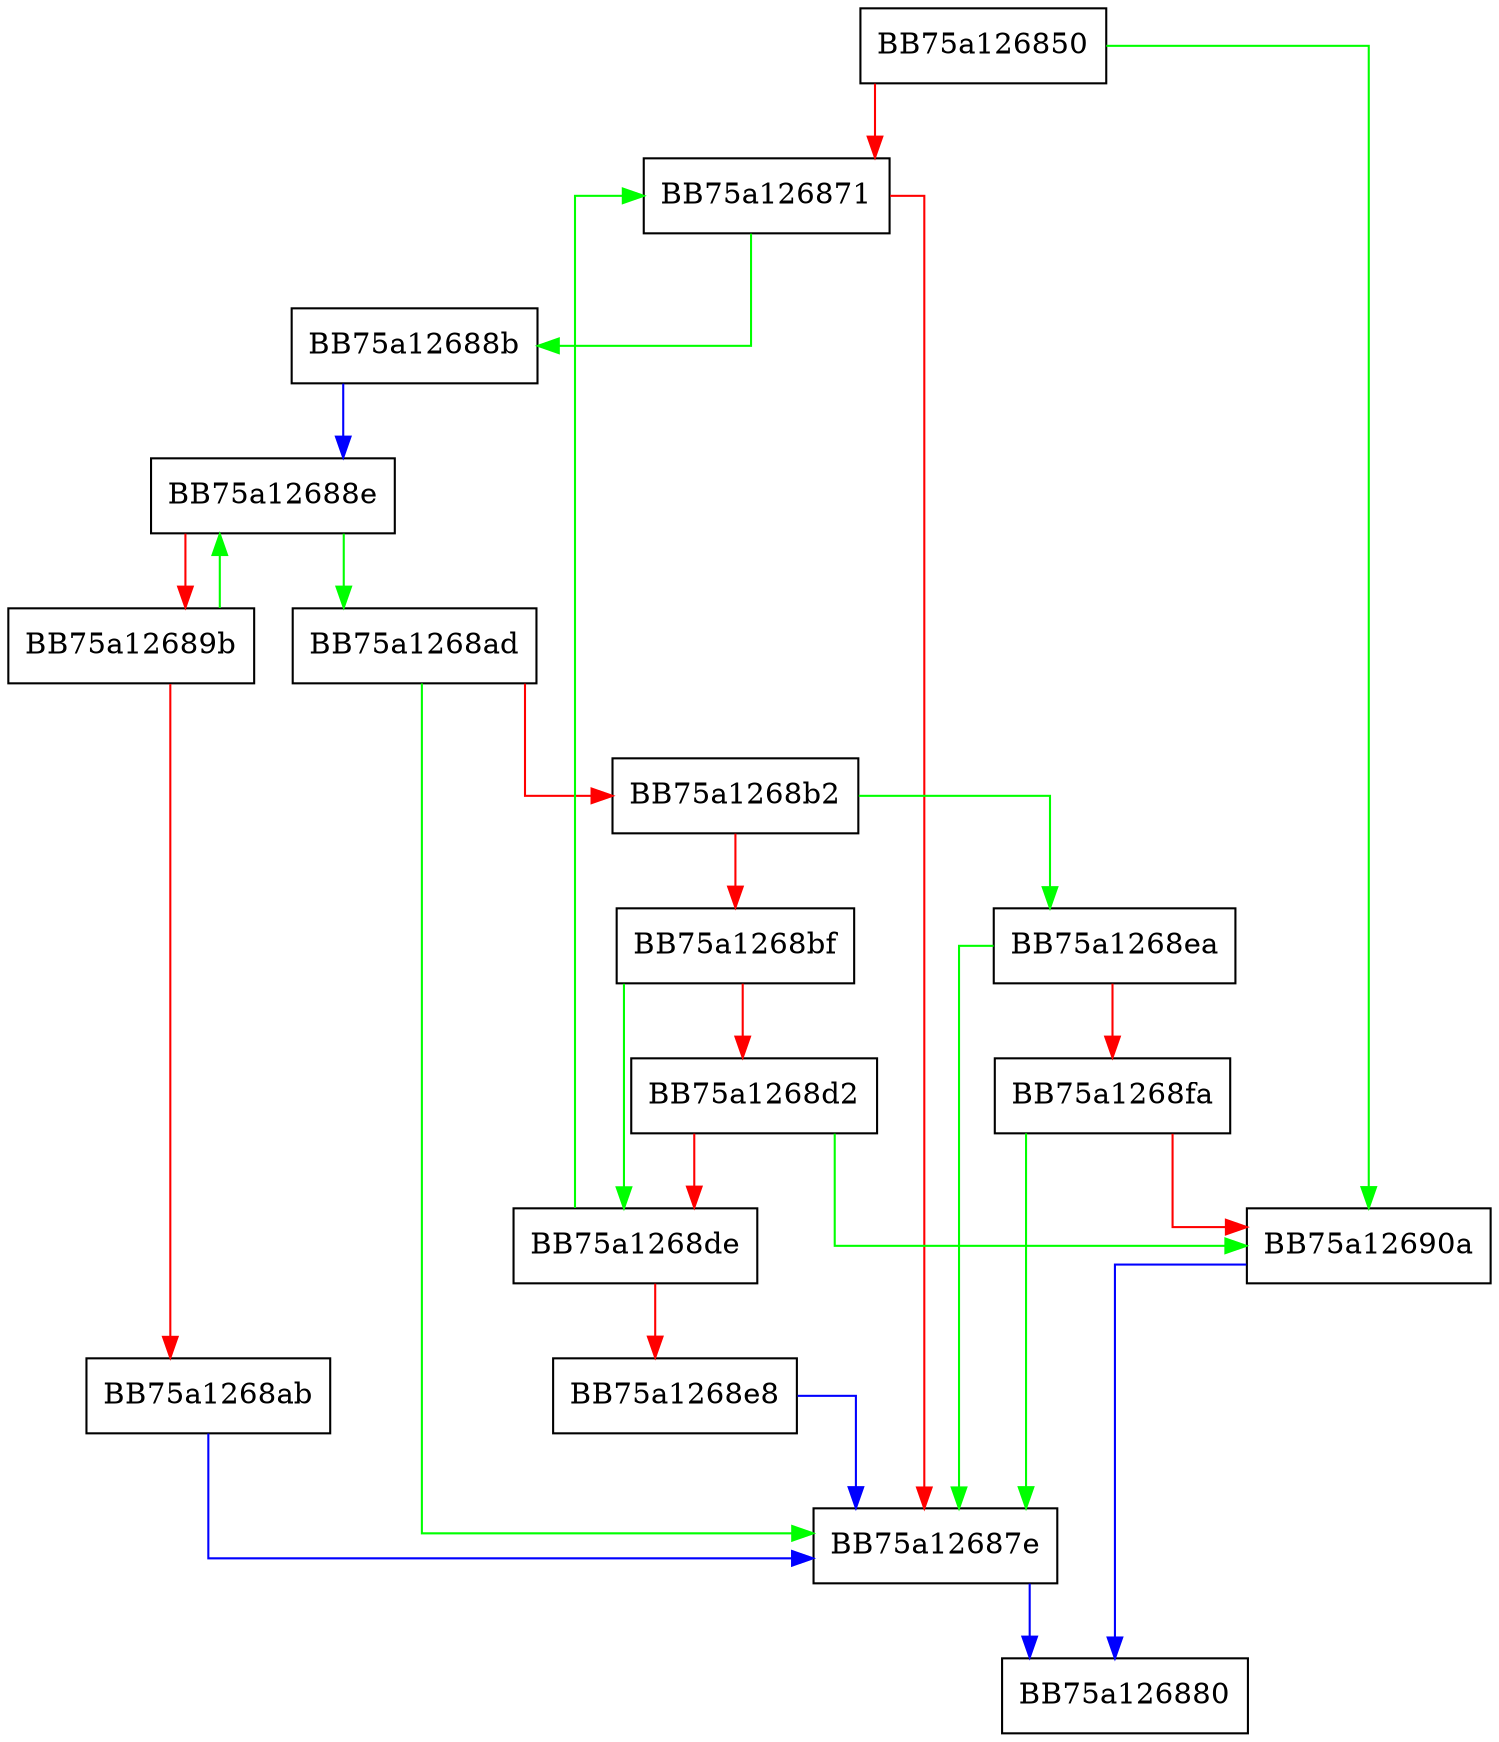 digraph find_restart_line {
  node [shape="box"];
  graph [splines=ortho];
  BB75a126850 -> BB75a12690a [color="green"];
  BB75a126850 -> BB75a126871 [color="red"];
  BB75a126871 -> BB75a12688b [color="green"];
  BB75a126871 -> BB75a12687e [color="red"];
  BB75a12687e -> BB75a126880 [color="blue"];
  BB75a12688b -> BB75a12688e [color="blue"];
  BB75a12688e -> BB75a1268ad [color="green"];
  BB75a12688e -> BB75a12689b [color="red"];
  BB75a12689b -> BB75a12688e [color="green"];
  BB75a12689b -> BB75a1268ab [color="red"];
  BB75a1268ab -> BB75a12687e [color="blue"];
  BB75a1268ad -> BB75a12687e [color="green"];
  BB75a1268ad -> BB75a1268b2 [color="red"];
  BB75a1268b2 -> BB75a1268ea [color="green"];
  BB75a1268b2 -> BB75a1268bf [color="red"];
  BB75a1268bf -> BB75a1268de [color="green"];
  BB75a1268bf -> BB75a1268d2 [color="red"];
  BB75a1268d2 -> BB75a12690a [color="green"];
  BB75a1268d2 -> BB75a1268de [color="red"];
  BB75a1268de -> BB75a126871 [color="green"];
  BB75a1268de -> BB75a1268e8 [color="red"];
  BB75a1268e8 -> BB75a12687e [color="blue"];
  BB75a1268ea -> BB75a12687e [color="green"];
  BB75a1268ea -> BB75a1268fa [color="red"];
  BB75a1268fa -> BB75a12687e [color="green"];
  BB75a1268fa -> BB75a12690a [color="red"];
  BB75a12690a -> BB75a126880 [color="blue"];
}